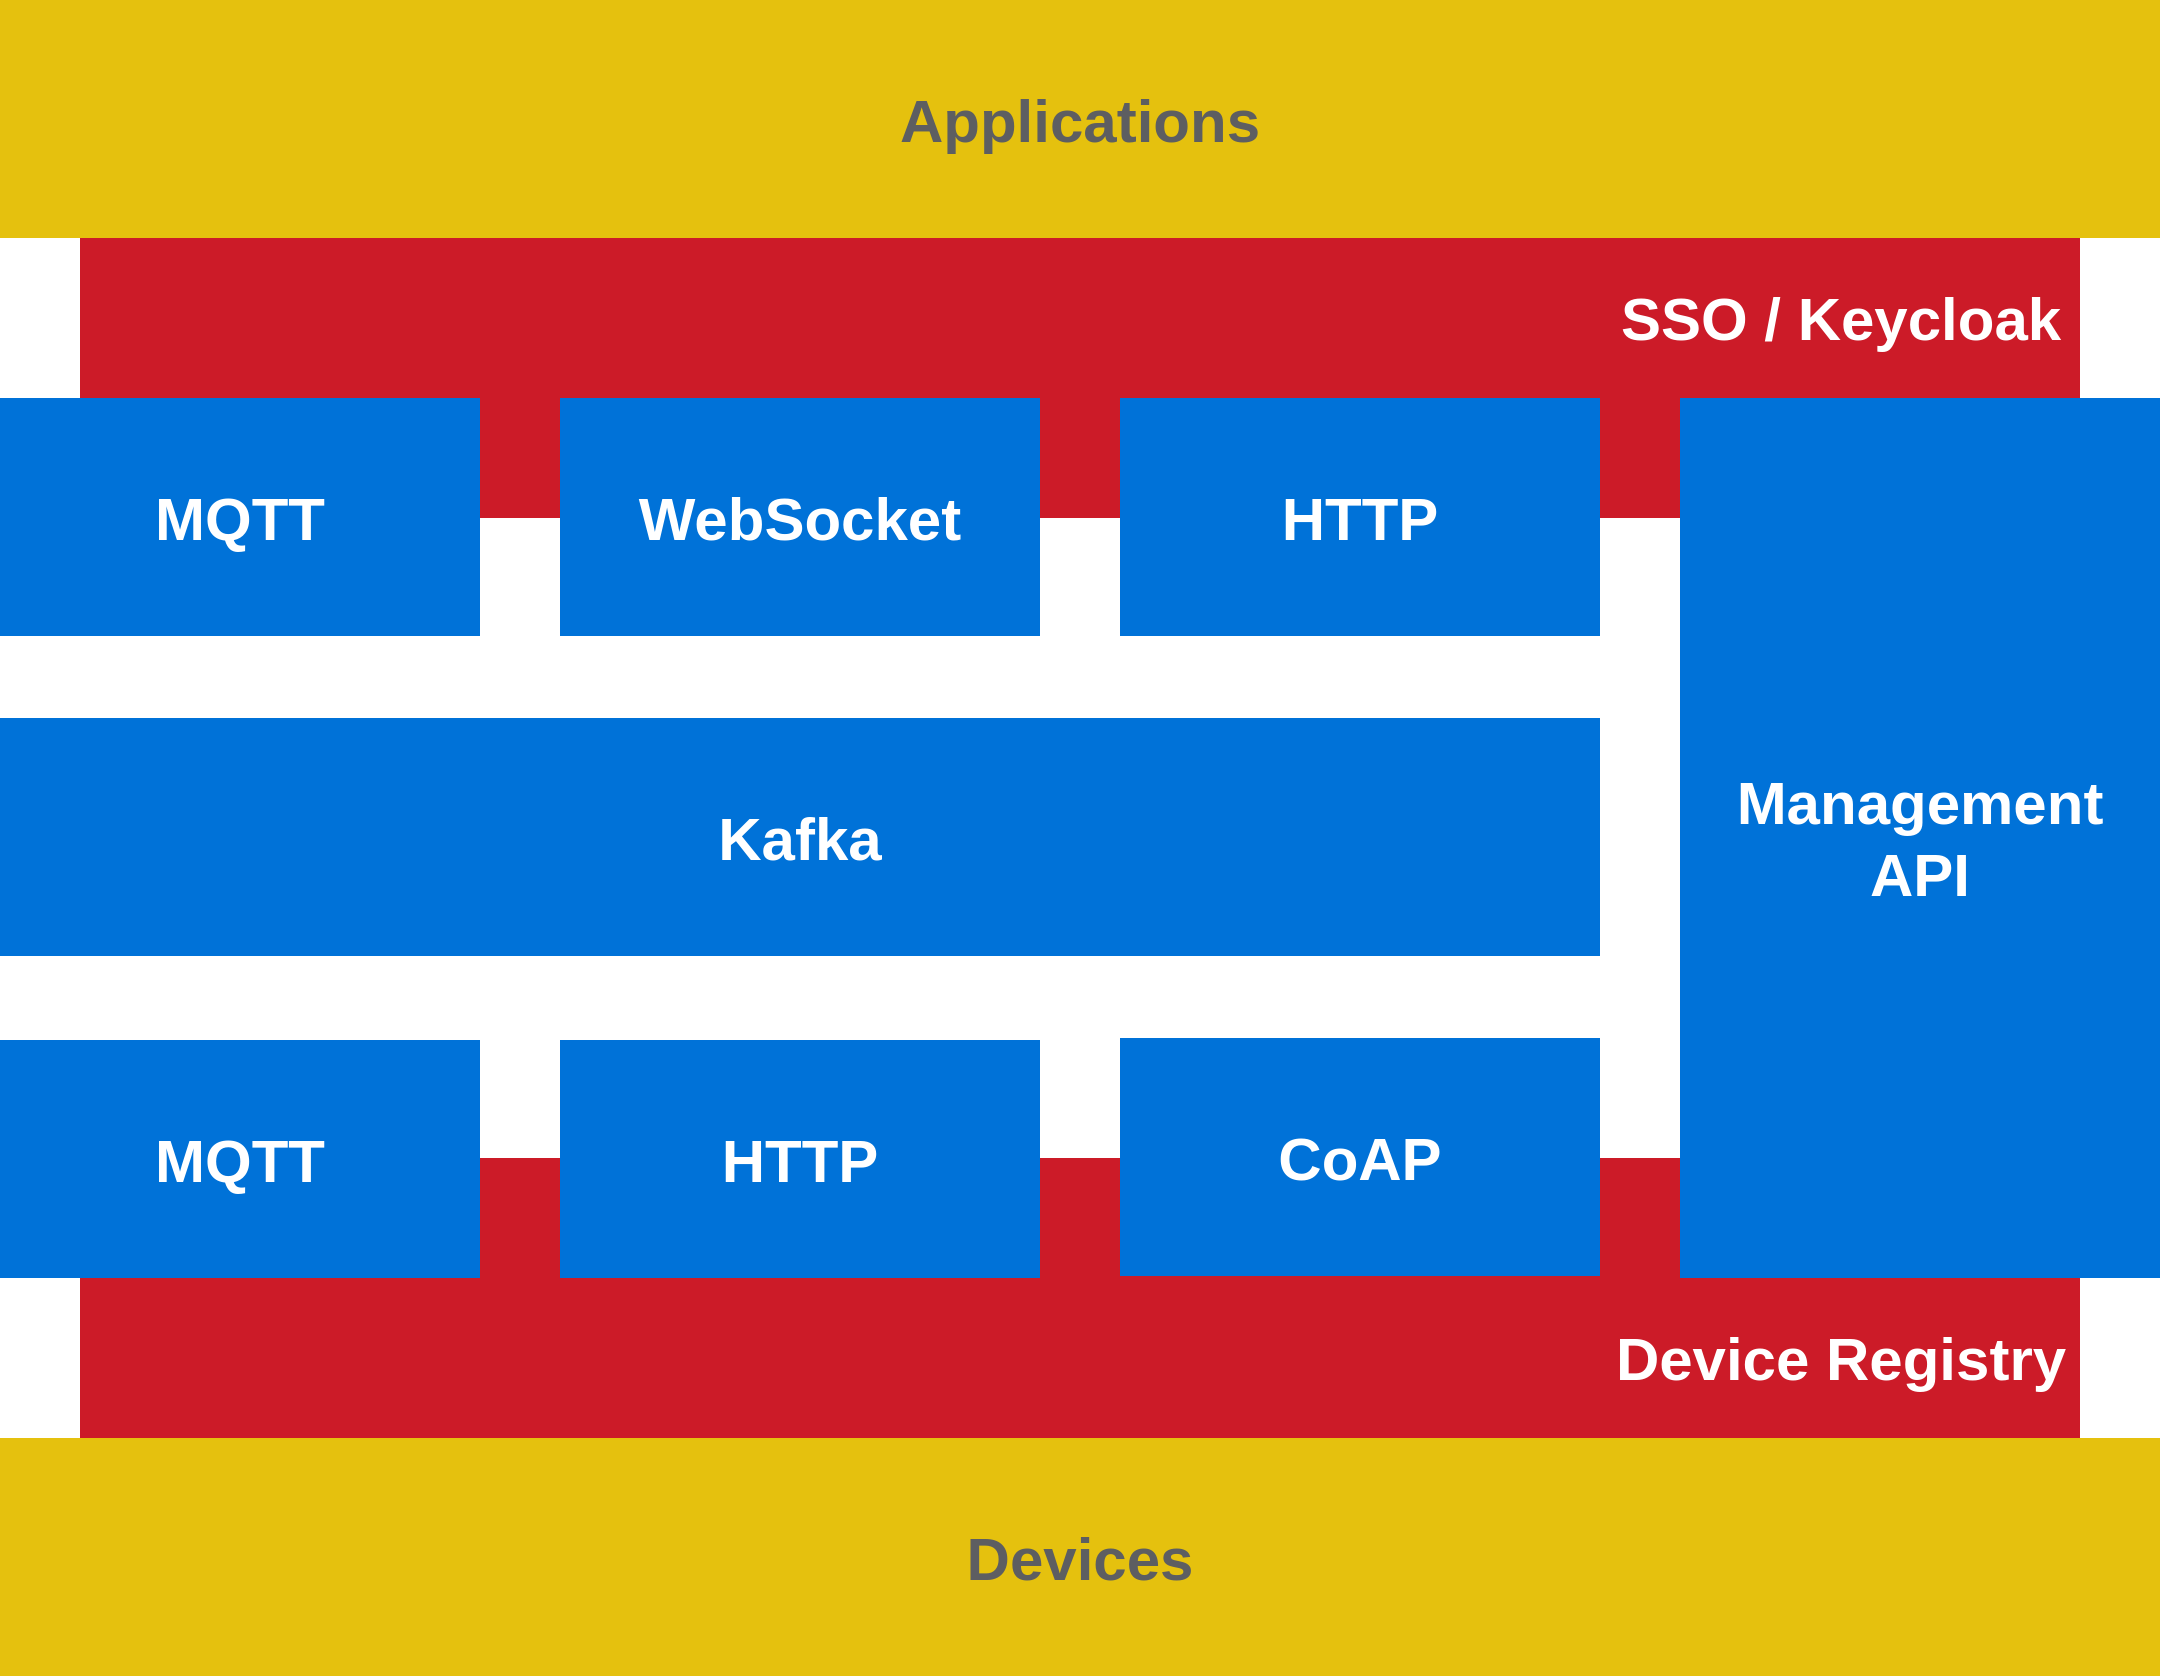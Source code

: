 <mxfile version="19.0.3" type="device"><diagram id="om5uhmqph3iBOnbUvJjq" name="Page-1"><mxGraphModel dx="1429" dy="1933" grid="1" gridSize="10" guides="1" tooltips="1" connect="1" arrows="1" fold="1" page="1" pageScale="1" pageWidth="1169" pageHeight="827" math="0" shadow="0"><root><mxCell id="0"/><mxCell id="1" parent="0"/><mxCell id="T0yqRNrd-gzYWsYPt6_6-12" value="" style="rounded=0;whiteSpace=wrap;html=1;shadow=0;glass=0;labelBackgroundColor=none;labelBorderColor=none;sketch=0;fontFamily=Helvetica;fontSize=30;fontColor=#FFFFFF;strokeColor=none;strokeWidth=5;fillColor=#cc1b28;align=center;" vertex="1" parent="1"><mxGeometry x="80" y="580" width="1000" height="140" as="geometry"/></mxCell><mxCell id="T0yqRNrd-gzYWsYPt6_6-11" value="" style="rounded=0;whiteSpace=wrap;html=1;shadow=0;glass=0;labelBackgroundColor=none;labelBorderColor=none;sketch=0;fontFamily=Helvetica;fontSize=30;fontColor=#FFFFFF;strokeColor=none;strokeWidth=5;fillColor=#cc1b28;align=center;" vertex="1" parent="1"><mxGeometry x="80" y="120" width="1000" height="140" as="geometry"/></mxCell><mxCell id="v-FfzgyWChuBQoKsmfq7-1" value="&lt;font data-font-src=&quot;https://fonts.googleapis.com/css?family=Architects+Daughter&quot; style=&quot;font-size: 30px;&quot;&gt;&lt;b style=&quot;&quot;&gt;Applications&lt;/b&gt;&lt;/font&gt;" style="rounded=0;whiteSpace=wrap;html=1;fillColor=#e5c10e;strokeColor=none;fontFamily=Helvetica;fontSize=30;strokeWidth=5;sketch=0;fontColor=#5D5E61;labelBackgroundColor=none;labelBorderColor=none;" parent="1" vertex="1"><mxGeometry x="40" y="1" width="1080" height="119" as="geometry"/></mxCell><mxCell id="v-FfzgyWChuBQoKsmfq7-2" value="&lt;font data-font-src=&quot;https://fonts.googleapis.com/css?family=Architects+Daughter&quot; color=&quot;#5d5e61&quot; style=&quot;font-size: 30px;&quot;&gt;&lt;b style=&quot;&quot;&gt;Devices&lt;/b&gt;&lt;/font&gt;" style="rounded=0;whiteSpace=wrap;html=1;fillColor=#e5c10e;strokeColor=none;fontFamily=Helvetica;fontSize=30;sketch=0;shadow=0;glass=0;strokeWidth=5;" parent="1" vertex="1"><mxGeometry x="40" y="720" width="1080" height="119" as="geometry"/></mxCell><mxCell id="T0yqRNrd-gzYWsYPt6_6-1" value="&lt;font color=&quot;#ffffff&quot; data-font-src=&quot;https://fonts.googleapis.com/css?family=Architects+Daughter&quot; style=&quot;font-size: 30px;&quot;&gt;&lt;b style=&quot;&quot;&gt;MQTT&lt;br&gt;&lt;/b&gt;&lt;/font&gt;" style="rounded=0;whiteSpace=wrap;html=1;fillColor=#0072d8;strokeColor=none;fontFamily=Helvetica;fontSize=30;strokeWidth=5;sketch=0;fontColor=#5D5E61;labelBackgroundColor=none;labelBorderColor=none;" vertex="1" parent="1"><mxGeometry x="40" y="200" width="240" height="119" as="geometry"/></mxCell><mxCell id="T0yqRNrd-gzYWsYPt6_6-2" value="&lt;font color=&quot;#ffffff&quot; data-font-src=&quot;https://fonts.googleapis.com/css?family=Architects+Daughter&quot; style=&quot;font-size: 30px;&quot;&gt;&lt;b style=&quot;&quot;&gt;HTTP&lt;/b&gt;&lt;/font&gt;" style="rounded=0;whiteSpace=wrap;html=1;fillColor=#0072d8;strokeColor=none;fontFamily=Helvetica;fontSize=30;strokeWidth=5;sketch=0;fontColor=#5D5E61;labelBackgroundColor=none;labelBorderColor=none;" vertex="1" parent="1"><mxGeometry x="320" y="521" width="240" height="119" as="geometry"/></mxCell><mxCell id="T0yqRNrd-gzYWsYPt6_6-3" value="&lt;font color=&quot;#ffffff&quot; data-font-src=&quot;https://fonts.googleapis.com/css?family=Architects+Daughter&quot; style=&quot;font-size: 30px;&quot;&gt;&lt;b style=&quot;&quot;&gt;CoAP&lt;/b&gt;&lt;/font&gt;" style="rounded=0;whiteSpace=wrap;html=1;fillColor=#0072d8;strokeColor=none;fontFamily=Helvetica;fontSize=30;strokeWidth=5;sketch=0;fontColor=#5D5E61;labelBackgroundColor=none;labelBorderColor=none;" vertex="1" parent="1"><mxGeometry x="600" y="520" width="240" height="119" as="geometry"/></mxCell><mxCell id="T0yqRNrd-gzYWsYPt6_6-6" value="&lt;b&gt;Kafka&lt;/b&gt;" style="rounded=0;whiteSpace=wrap;html=1;fillColor=#0072d8;strokeColor=none;fontFamily=Helvetica;fontSize=30;strokeWidth=5;sketch=0;fontColor=#FFFFFF;labelBackgroundColor=none;labelBorderColor=none;labelPosition=center;verticalLabelPosition=middle;align=center;verticalAlign=middle;" vertex="1" parent="1"><mxGeometry x="40" y="360" width="800" height="119" as="geometry"/></mxCell><mxCell id="T0yqRNrd-gzYWsYPt6_6-9" value="&lt;font color=&quot;#ffffff&quot; data-font-src=&quot;https://fonts.googleapis.com/css?family=Architects+Daughter&quot; style=&quot;font-size: 30px;&quot;&gt;&lt;b style=&quot;&quot;&gt;MQTT&lt;br&gt;&lt;/b&gt;&lt;/font&gt;" style="rounded=0;whiteSpace=wrap;html=1;fillColor=#0072d8;strokeColor=none;fontFamily=Helvetica;fontSize=30;strokeWidth=5;sketch=0;fontColor=#5D5E61;labelBackgroundColor=none;labelBorderColor=none;" vertex="1" parent="1"><mxGeometry x="40" y="521" width="240" height="119" as="geometry"/></mxCell><mxCell id="T0yqRNrd-gzYWsYPt6_6-10" value="&lt;font color=&quot;#ffffff&quot; data-font-src=&quot;https://fonts.googleapis.com/css?family=Architects+Daughter&quot; style=&quot;font-size: 30px;&quot;&gt;&lt;b style=&quot;&quot;&gt;WebSocket&lt;br&gt;&lt;/b&gt;&lt;/font&gt;" style="rounded=0;whiteSpace=wrap;html=1;fillColor=#0072d8;strokeColor=none;fontFamily=Helvetica;fontSize=30;strokeWidth=5;sketch=0;fontColor=#5D5E61;labelBackgroundColor=none;labelBorderColor=none;" vertex="1" parent="1"><mxGeometry x="320" y="200" width="240" height="119" as="geometry"/></mxCell><mxCell id="T0yqRNrd-gzYWsYPt6_6-13" value="Device Registry" style="text;html=1;resizable=0;autosize=1;align=center;verticalAlign=middle;points=[];fillColor=none;strokeColor=none;rounded=0;shadow=0;glass=0;labelBackgroundColor=none;labelBorderColor=none;sketch=0;fontFamily=Helvetica;fontSize=30;fontColor=#FFFFFF;fontStyle=1" vertex="1" parent="1"><mxGeometry x="840" y="660" width="240" height="40" as="geometry"/></mxCell><mxCell id="T0yqRNrd-gzYWsYPt6_6-14" value="SSO / Keycloak" style="text;html=1;resizable=0;autosize=1;align=center;verticalAlign=middle;points=[];fillColor=none;strokeColor=none;rounded=0;shadow=0;glass=0;labelBackgroundColor=none;labelBorderColor=none;sketch=0;fontFamily=Helvetica;fontSize=30;fontColor=#FFFFFF;fontStyle=1" vertex="1" parent="1"><mxGeometry x="840" y="140" width="240" height="40" as="geometry"/></mxCell><mxCell id="T0yqRNrd-gzYWsYPt6_6-15" value="&lt;font color=&quot;#ffffff&quot; data-font-src=&quot;https://fonts.googleapis.com/css?family=Architects+Daughter&quot; style=&quot;font-size: 30px;&quot;&gt;&lt;b style=&quot;&quot;&gt;Management&lt;br&gt;API&lt;br&gt;&lt;/b&gt;&lt;/font&gt;" style="rounded=0;whiteSpace=wrap;html=1;fillColor=#0072d8;strokeColor=none;fontFamily=Helvetica;fontSize=30;strokeWidth=5;sketch=0;fontColor=#5D5E61;labelBackgroundColor=none;labelBorderColor=none;" vertex="1" parent="1"><mxGeometry x="880" y="200" width="240" height="440" as="geometry"/></mxCell><mxCell id="T0yqRNrd-gzYWsYPt6_6-16" value="&lt;font color=&quot;#ffffff&quot; data-font-src=&quot;https://fonts.googleapis.com/css?family=Architects+Daughter&quot; style=&quot;font-size: 30px;&quot;&gt;&lt;b style=&quot;&quot;&gt;HTTP&lt;br&gt;&lt;/b&gt;&lt;/font&gt;" style="rounded=0;whiteSpace=wrap;html=1;fillColor=#0072d8;strokeColor=none;fontFamily=Helvetica;fontSize=30;strokeWidth=5;sketch=0;fontColor=#5D5E61;labelBackgroundColor=none;labelBorderColor=none;" vertex="1" parent="1"><mxGeometry x="600" y="200" width="240" height="119" as="geometry"/></mxCell></root></mxGraphModel></diagram></mxfile>